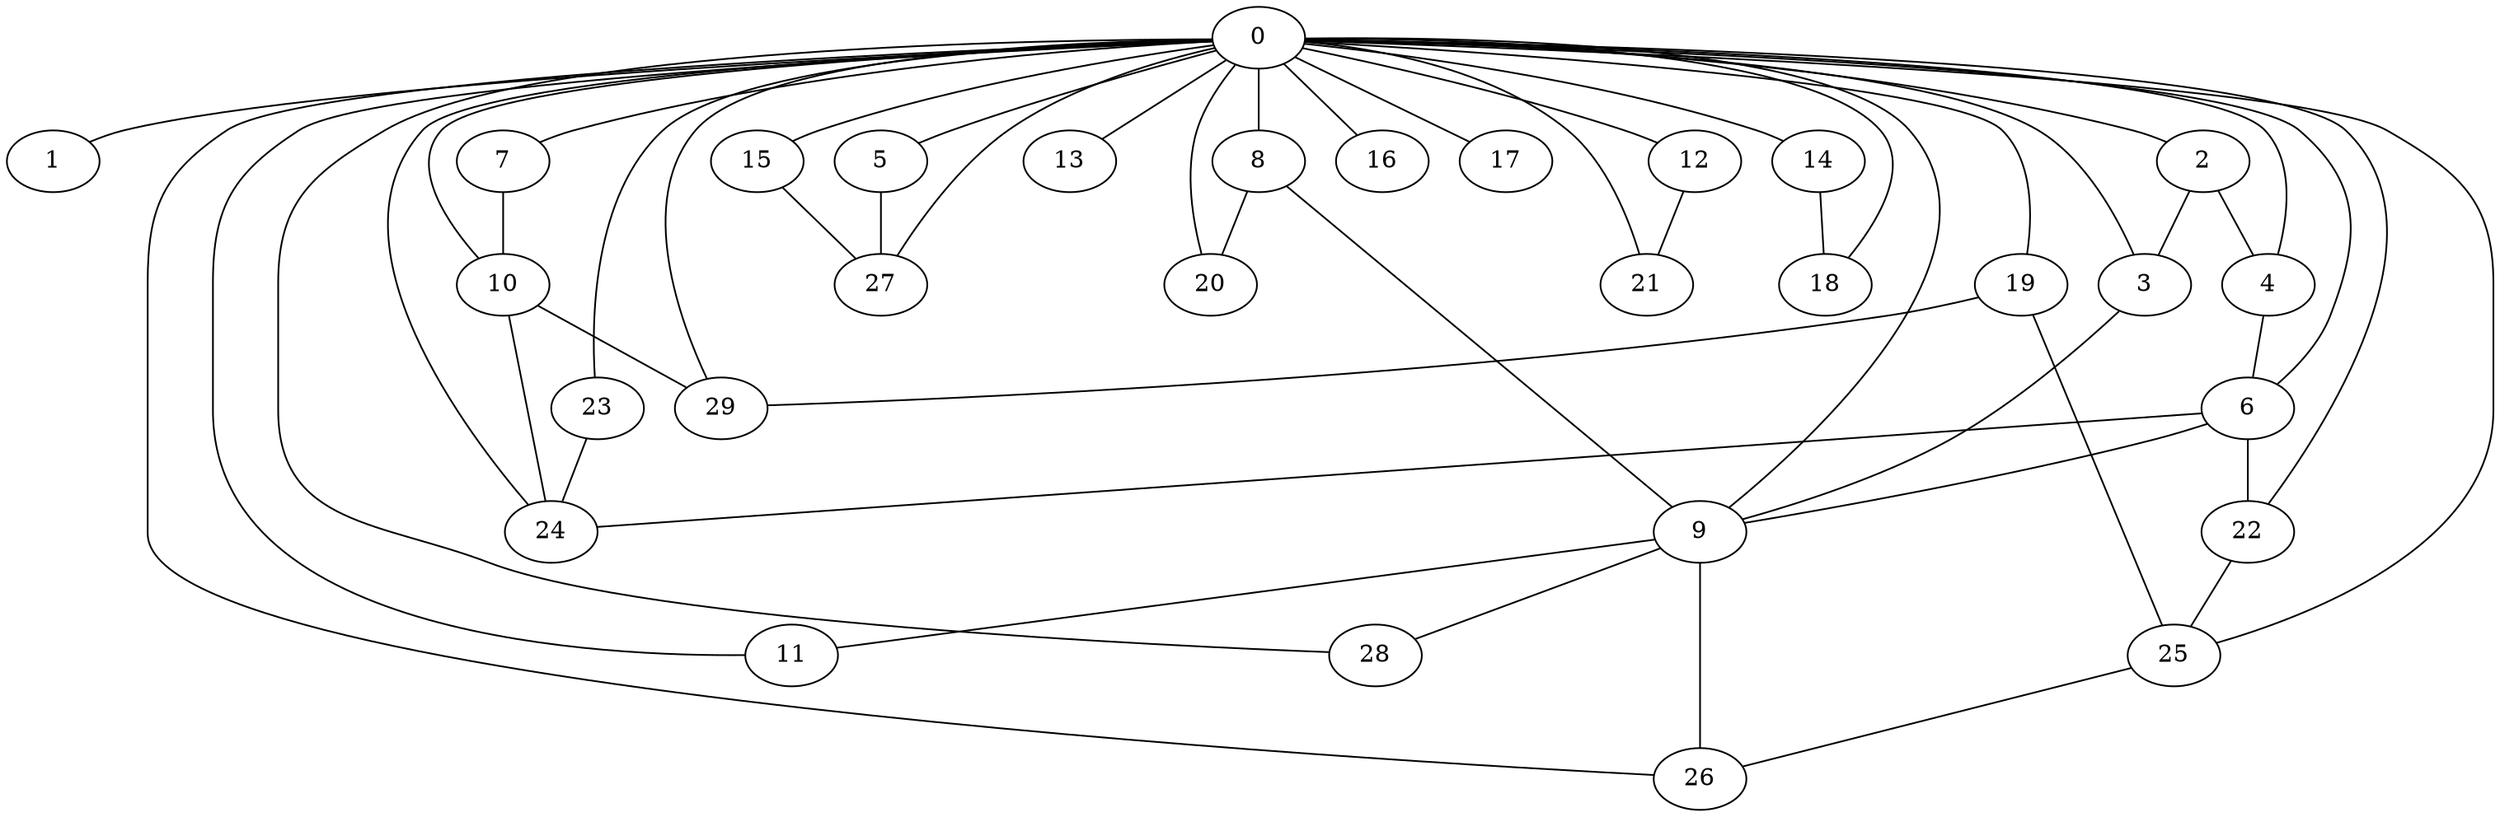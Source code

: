 
graph graphname {
    0 -- 1
0 -- 2
0 -- 3
0 -- 4
0 -- 5
0 -- 6
0 -- 7
0 -- 8
0 -- 9
0 -- 10
0 -- 11
0 -- 12
0 -- 13
0 -- 14
0 -- 15
0 -- 16
0 -- 17
0 -- 18
0 -- 19
0 -- 20
0 -- 21
0 -- 22
0 -- 23
0 -- 24
0 -- 25
0 -- 26
0 -- 27
0 -- 28
0 -- 29
2 -- 3
2 -- 4
3 -- 9
4 -- 6
5 -- 27
6 -- 9
6 -- 24
6 -- 22
7 -- 10
8 -- 9
8 -- 20
9 -- 26
9 -- 28
9 -- 11
10 -- 24
10 -- 29
12 -- 21
14 -- 18
15 -- 27
19 -- 25
19 -- 29
22 -- 25
23 -- 24
25 -- 26

}
